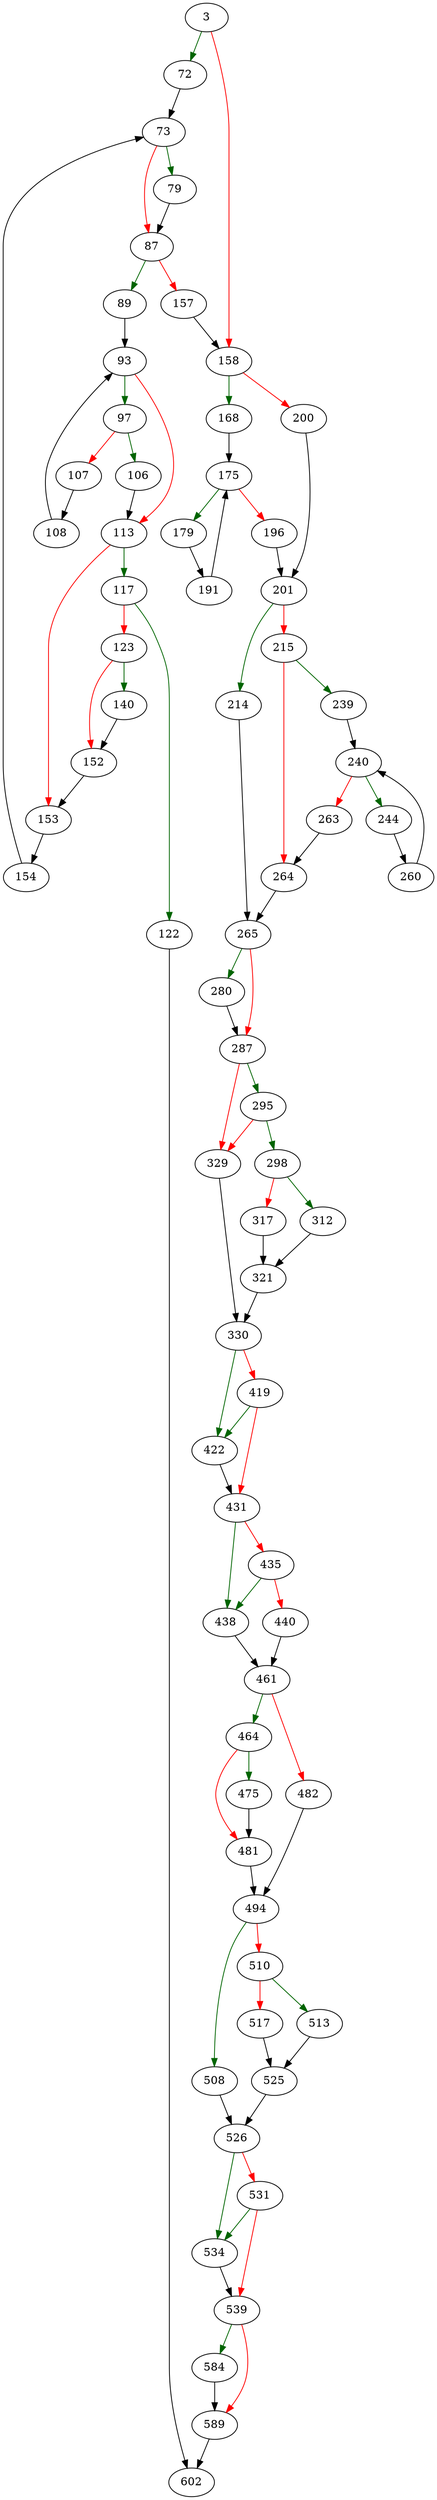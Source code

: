 strict digraph "multiSelectOrderBy" {
	// Node definitions.
	3 [entry=true];
	72;
	158;
	73;
	79;
	87;
	89;
	157;
	93;
	97;
	113;
	106;
	107;
	108;
	117;
	153;
	122;
	123;
	602;
	140;
	152;
	154;
	168;
	200;
	175;
	179;
	196;
	191;
	201;
	214;
	215;
	265;
	239;
	264;
	240;
	244;
	263;
	260;
	280;
	287;
	295;
	329;
	298;
	312;
	317;
	321;
	330;
	422;
	419;
	431;
	438;
	435;
	440;
	461;
	464;
	482;
	475;
	481;
	494;
	508;
	510;
	526;
	513;
	517;
	525;
	534;
	531;
	539;
	584;
	589;

	// Edge definitions.
	3 -> 72 [
		color=darkgreen
		cond=true
	];
	3 -> 158 [
		color=red
		cond=false
	];
	72 -> 73;
	158 -> 168 [
		color=darkgreen
		cond=true
	];
	158 -> 200 [
		color=red
		cond=false
	];
	73 -> 79 [
		color=darkgreen
		cond=true
	];
	73 -> 87 [
		color=red
		cond=false
	];
	79 -> 87;
	87 -> 89 [
		color=darkgreen
		cond=true
	];
	87 -> 157 [
		color=red
		cond=false
	];
	89 -> 93;
	157 -> 158;
	93 -> 97 [
		color=darkgreen
		cond=true
	];
	93 -> 113 [
		color=red
		cond=false
	];
	97 -> 106 [
		color=darkgreen
		cond=true
	];
	97 -> 107 [
		color=red
		cond=false
	];
	113 -> 117 [
		color=darkgreen
		cond=true
	];
	113 -> 153 [
		color=red
		cond=false
	];
	106 -> 113;
	107 -> 108;
	108 -> 93;
	117 -> 122 [
		color=darkgreen
		cond=true
	];
	117 -> 123 [
		color=red
		cond=false
	];
	153 -> 154;
	122 -> 602;
	123 -> 140 [
		color=darkgreen
		cond=true
	];
	123 -> 152 [
		color=red
		cond=false
	];
	140 -> 152;
	152 -> 153;
	154 -> 73;
	168 -> 175;
	200 -> 201;
	175 -> 179 [
		color=darkgreen
		cond=true
	];
	175 -> 196 [
		color=red
		cond=false
	];
	179 -> 191;
	196 -> 201;
	191 -> 175;
	201 -> 214 [
		color=darkgreen
		cond=true
	];
	201 -> 215 [
		color=red
		cond=false
	];
	214 -> 265;
	215 -> 239 [
		color=darkgreen
		cond=true
	];
	215 -> 264 [
		color=red
		cond=false
	];
	265 -> 280 [
		color=darkgreen
		cond=true
	];
	265 -> 287 [
		color=red
		cond=false
	];
	239 -> 240;
	264 -> 265;
	240 -> 244 [
		color=darkgreen
		cond=true
	];
	240 -> 263 [
		color=red
		cond=false
	];
	244 -> 260;
	263 -> 264;
	260 -> 240;
	280 -> 287;
	287 -> 295 [
		color=darkgreen
		cond=true
	];
	287 -> 329 [
		color=red
		cond=false
	];
	295 -> 329 [
		color=red
		cond=false
	];
	295 -> 298 [
		color=darkgreen
		cond=true
	];
	329 -> 330;
	298 -> 312 [
		color=darkgreen
		cond=true
	];
	298 -> 317 [
		color=red
		cond=false
	];
	312 -> 321;
	317 -> 321;
	321 -> 330;
	330 -> 422 [
		color=darkgreen
		cond=true
	];
	330 -> 419 [
		color=red
		cond=false
	];
	422 -> 431;
	419 -> 422 [
		color=darkgreen
		cond=true
	];
	419 -> 431 [
		color=red
		cond=false
	];
	431 -> 438 [
		color=darkgreen
		cond=true
	];
	431 -> 435 [
		color=red
		cond=false
	];
	438 -> 461;
	435 -> 438 [
		color=darkgreen
		cond=true
	];
	435 -> 440 [
		color=red
		cond=false
	];
	440 -> 461;
	461 -> 464 [
		color=darkgreen
		cond=true
	];
	461 -> 482 [
		color=red
		cond=false
	];
	464 -> 475 [
		color=darkgreen
		cond=true
	];
	464 -> 481 [
		color=red
		cond=false
	];
	482 -> 494;
	475 -> 481;
	481 -> 494;
	494 -> 508 [
		color=darkgreen
		cond=true
	];
	494 -> 510 [
		color=red
		cond=false
	];
	508 -> 526;
	510 -> 513 [
		color=darkgreen
		cond=true
	];
	510 -> 517 [
		color=red
		cond=false
	];
	526 -> 534 [
		color=darkgreen
		cond=true
	];
	526 -> 531 [
		color=red
		cond=false
	];
	513 -> 525;
	517 -> 525;
	525 -> 526;
	534 -> 539;
	531 -> 534 [
		color=darkgreen
		cond=true
	];
	531 -> 539 [
		color=red
		cond=false
	];
	539 -> 584 [
		color=darkgreen
		cond=true
	];
	539 -> 589 [
		color=red
		cond=false
	];
	584 -> 589;
	589 -> 602;
}